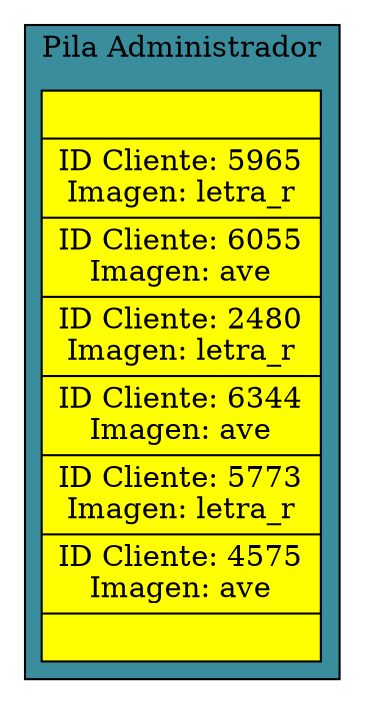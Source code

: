 digraph L{
node [shape=box fillcolor="#FFEDBB" style = filled]
subgraph cluster_p{
label="Pila Administrador"
bgcolor = "#398D9C"
Columna[shape=record label = "{|ID Cliente: 5965\nImagen: letra_r|ID Cliente: 6055\nImagen: ave|ID Cliente: 2480\nImagen: letra_r|ID Cliente: 6344\nImagen: ave|ID Cliente: 5773\nImagen: letra_r|ID Cliente: 4575\nImagen: ave|}", fillcolor=yellow];
}
}
